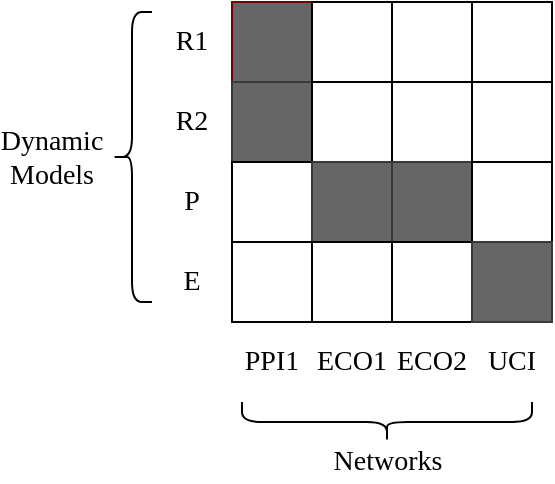 <mxfile version="13.5.8" type="github"><diagram id="ioKgCVWnB18It--dWzLq" name="Page-1"><mxGraphModel dx="1355" dy="757" grid="1" gridSize="10" guides="1" tooltips="1" connect="1" arrows="1" fold="1" page="1" pageScale="1" pageWidth="850" pageHeight="1100" math="0" shadow="0"><root><mxCell id="0"/><mxCell id="1" parent="0"/><mxCell id="b4cNghX1dikzE0QCROp_-1" value="" style="whiteSpace=wrap;html=1;aspect=fixed;strokeColor=#6F0000;fontColor=#ffffff;fillColor=#666666;" vertex="1" parent="1"><mxGeometry x="120" y="80" width="40" height="40" as="geometry"/></mxCell><mxCell id="b4cNghX1dikzE0QCROp_-3" value="" style="whiteSpace=wrap;html=1;aspect=fixed;" vertex="1" parent="1"><mxGeometry x="160" y="80" width="40" height="40" as="geometry"/></mxCell><mxCell id="b4cNghX1dikzE0QCROp_-4" value="" style="whiteSpace=wrap;html=1;aspect=fixed;" vertex="1" parent="1"><mxGeometry x="200" y="80" width="40" height="40" as="geometry"/></mxCell><mxCell id="b4cNghX1dikzE0QCROp_-5" value="" style="whiteSpace=wrap;html=1;aspect=fixed;" vertex="1" parent="1"><mxGeometry x="240" y="80" width="40" height="40" as="geometry"/></mxCell><mxCell id="b4cNghX1dikzE0QCROp_-6" value="" style="whiteSpace=wrap;html=1;aspect=fixed;strokeColor=#36393d;fillColor=#666666;" vertex="1" parent="1"><mxGeometry x="120" y="120" width="40" height="40" as="geometry"/></mxCell><mxCell id="b4cNghX1dikzE0QCROp_-7" value="" style="whiteSpace=wrap;html=1;aspect=fixed;" vertex="1" parent="1"><mxGeometry x="160" y="120" width="40" height="40" as="geometry"/></mxCell><mxCell id="b4cNghX1dikzE0QCROp_-8" value="" style="whiteSpace=wrap;html=1;aspect=fixed;" vertex="1" parent="1"><mxGeometry x="200" y="120" width="40" height="40" as="geometry"/></mxCell><mxCell id="b4cNghX1dikzE0QCROp_-9" value="" style="whiteSpace=wrap;html=1;aspect=fixed;" vertex="1" parent="1"><mxGeometry x="240" y="120" width="40" height="40" as="geometry"/></mxCell><mxCell id="b4cNghX1dikzE0QCROp_-10" value="" style="whiteSpace=wrap;html=1;aspect=fixed;" vertex="1" parent="1"><mxGeometry x="120" y="160" width="40" height="40" as="geometry"/></mxCell><mxCell id="b4cNghX1dikzE0QCROp_-11" value="" style="whiteSpace=wrap;html=1;aspect=fixed;strokeColor=#36393d;fillColor=#666666;" vertex="1" parent="1"><mxGeometry x="160" y="160" width="40" height="40" as="geometry"/></mxCell><mxCell id="b4cNghX1dikzE0QCROp_-12" value="" style="whiteSpace=wrap;html=1;aspect=fixed;strokeColor=#36393d;fillColor=#666666;" vertex="1" parent="1"><mxGeometry x="200" y="160" width="40" height="40" as="geometry"/></mxCell><mxCell id="b4cNghX1dikzE0QCROp_-13" value="" style="whiteSpace=wrap;html=1;aspect=fixed;" vertex="1" parent="1"><mxGeometry x="240" y="160" width="40" height="40" as="geometry"/></mxCell><mxCell id="b4cNghX1dikzE0QCROp_-14" value="" style="whiteSpace=wrap;html=1;aspect=fixed;" vertex="1" parent="1"><mxGeometry x="120" y="200" width="40" height="40" as="geometry"/></mxCell><mxCell id="b4cNghX1dikzE0QCROp_-15" value="" style="whiteSpace=wrap;html=1;aspect=fixed;" vertex="1" parent="1"><mxGeometry x="160" y="200" width="40" height="40" as="geometry"/></mxCell><mxCell id="b4cNghX1dikzE0QCROp_-16" value="" style="whiteSpace=wrap;html=1;aspect=fixed;" vertex="1" parent="1"><mxGeometry x="200" y="200" width="40" height="40" as="geometry"/></mxCell><mxCell id="b4cNghX1dikzE0QCROp_-17" value="" style="whiteSpace=wrap;html=1;aspect=fixed;strokeColor=#36393d;fillColor=#666666;" vertex="1" parent="1"><mxGeometry x="240" y="200" width="40" height="40" as="geometry"/></mxCell><mxCell id="b4cNghX1dikzE0QCROp_-18" value="&lt;font face=&quot;Times New Roman&quot; style=&quot;font-size: 14px&quot;&gt;R1&lt;/font&gt;" style="text;html=1;strokeColor=none;fillColor=none;align=center;verticalAlign=middle;whiteSpace=wrap;rounded=0;" vertex="1" parent="1"><mxGeometry x="80" y="90" width="40" height="20" as="geometry"/></mxCell><mxCell id="b4cNghX1dikzE0QCROp_-19" value="&lt;font face=&quot;Times New Roman&quot; style=&quot;font-size: 14px&quot;&gt;R2&lt;/font&gt;" style="text;html=1;strokeColor=none;fillColor=none;align=center;verticalAlign=middle;whiteSpace=wrap;rounded=0;" vertex="1" parent="1"><mxGeometry x="80" y="130" width="40" height="20" as="geometry"/></mxCell><mxCell id="b4cNghX1dikzE0QCROp_-21" value="&lt;font face=&quot;Times New Roman&quot; style=&quot;font-size: 14px&quot;&gt;P&lt;/font&gt;" style="text;html=1;strokeColor=none;fillColor=none;align=center;verticalAlign=middle;whiteSpace=wrap;rounded=0;" vertex="1" parent="1"><mxGeometry x="80" y="170" width="40" height="20" as="geometry"/></mxCell><mxCell id="b4cNghX1dikzE0QCROp_-22" value="&lt;font face=&quot;Times New Roman&quot; style=&quot;font-size: 14px&quot;&gt;E&lt;/font&gt;" style="text;html=1;strokeColor=none;fillColor=none;align=center;verticalAlign=middle;whiteSpace=wrap;rounded=0;" vertex="1" parent="1"><mxGeometry x="80" y="210" width="40" height="20" as="geometry"/></mxCell><mxCell id="b4cNghX1dikzE0QCROp_-23" value="&lt;font face=&quot;Times New Roman&quot; style=&quot;font-size: 14px&quot;&gt;PPI1&lt;/font&gt;" style="text;html=1;strokeColor=none;fillColor=none;align=center;verticalAlign=middle;whiteSpace=wrap;rounded=0;" vertex="1" parent="1"><mxGeometry x="120" y="250" width="40" height="20" as="geometry"/></mxCell><mxCell id="b4cNghX1dikzE0QCROp_-24" value="&lt;font face=&quot;Times New Roman&quot; style=&quot;font-size: 14px&quot;&gt;ECO1&lt;/font&gt;" style="text;html=1;strokeColor=none;fillColor=none;align=center;verticalAlign=middle;whiteSpace=wrap;rounded=0;" vertex="1" parent="1"><mxGeometry x="160" y="250" width="40" height="20" as="geometry"/></mxCell><mxCell id="b4cNghX1dikzE0QCROp_-25" value="&lt;font face=&quot;Times New Roman&quot; style=&quot;font-size: 14px&quot;&gt;ECO2&lt;/font&gt;" style="text;html=1;strokeColor=none;fillColor=none;align=center;verticalAlign=middle;whiteSpace=wrap;rounded=0;" vertex="1" parent="1"><mxGeometry x="200" y="250" width="40" height="20" as="geometry"/></mxCell><mxCell id="b4cNghX1dikzE0QCROp_-26" value="&lt;font face=&quot;Times New Roman&quot; style=&quot;font-size: 14px&quot;&gt;UCI&lt;/font&gt;" style="text;html=1;strokeColor=none;fillColor=none;align=center;verticalAlign=middle;whiteSpace=wrap;rounded=0;" vertex="1" parent="1"><mxGeometry x="240" y="250" width="40" height="20" as="geometry"/></mxCell><mxCell id="b4cNghX1dikzE0QCROp_-27" value="" style="shape=curlyBracket;whiteSpace=wrap;html=1;rounded=1;rotation=-90;" vertex="1" parent="1"><mxGeometry x="187.5" y="217.5" width="20" height="145" as="geometry"/></mxCell><mxCell id="b4cNghX1dikzE0QCROp_-28" value="" style="shape=curlyBracket;whiteSpace=wrap;html=1;rounded=1;rotation=0;" vertex="1" parent="1"><mxGeometry x="60" y="85" width="20" height="145" as="geometry"/></mxCell><mxCell id="b4cNghX1dikzE0QCROp_-29" value="&lt;font face=&quot;Times New Roman&quot; style=&quot;font-size: 14px&quot;&gt;Networks&lt;/font&gt;" style="text;html=1;strokeColor=none;fillColor=none;align=center;verticalAlign=middle;whiteSpace=wrap;rounded=0;" vertex="1" parent="1"><mxGeometry x="177.5" y="300" width="40" height="20" as="geometry"/></mxCell><mxCell id="b4cNghX1dikzE0QCROp_-30" value="&lt;font face=&quot;Times New Roman&quot; style=&quot;font-size: 14px&quot;&gt;Dynamic&lt;br&gt;Models&lt;br&gt;&lt;/font&gt;" style="text;html=1;strokeColor=none;fillColor=none;align=center;verticalAlign=middle;whiteSpace=wrap;rounded=0;" vertex="1" parent="1"><mxGeometry x="10" y="147.5" width="40" height="20" as="geometry"/></mxCell></root></mxGraphModel></diagram></mxfile>
